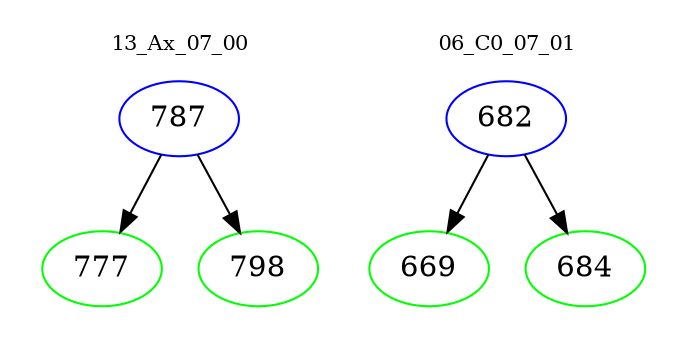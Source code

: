 digraph{
subgraph cluster_0 {
color = white
label = "13_Ax_07_00";
fontsize=10;
T0_787 [label="787", color="blue"]
T0_787 -> T0_777 [color="black"]
T0_777 [label="777", color="green"]
T0_787 -> T0_798 [color="black"]
T0_798 [label="798", color="green"]
}
subgraph cluster_1 {
color = white
label = "06_C0_07_01";
fontsize=10;
T1_682 [label="682", color="blue"]
T1_682 -> T1_669 [color="black"]
T1_669 [label="669", color="green"]
T1_682 -> T1_684 [color="black"]
T1_684 [label="684", color="green"]
}
}
